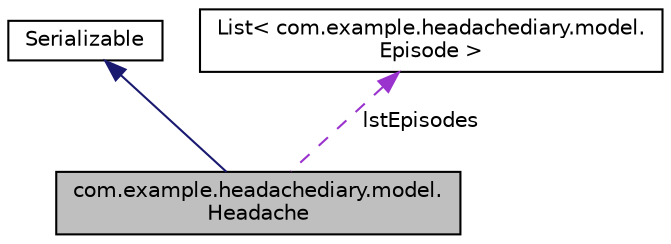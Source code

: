 digraph "com.example.headachediary.model.Headache"
{
 // LATEX_PDF_SIZE
  edge [fontname="Helvetica",fontsize="10",labelfontname="Helvetica",labelfontsize="10"];
  node [fontname="Helvetica",fontsize="10",shape=record];
  Node1 [label="com.example.headachediary.model.\lHeadache",height=0.2,width=0.4,color="black", fillcolor="grey75", style="filled", fontcolor="black",tooltip=" "];
  Node2 -> Node1 [dir="back",color="midnightblue",fontsize="10",style="solid",fontname="Helvetica"];
  Node2 [label="Serializable",height=0.2,width=0.4,color="black", fillcolor="white", style="filled",tooltip=" "];
  Node3 -> Node1 [dir="back",color="darkorchid3",fontsize="10",style="dashed",label=" lstEpisodes" ,fontname="Helvetica"];
  Node3 [label="List\< com.example.headachediary.model.\lEpisode \>",height=0.2,width=0.4,color="black", fillcolor="white", style="filled",tooltip=" "];
}
